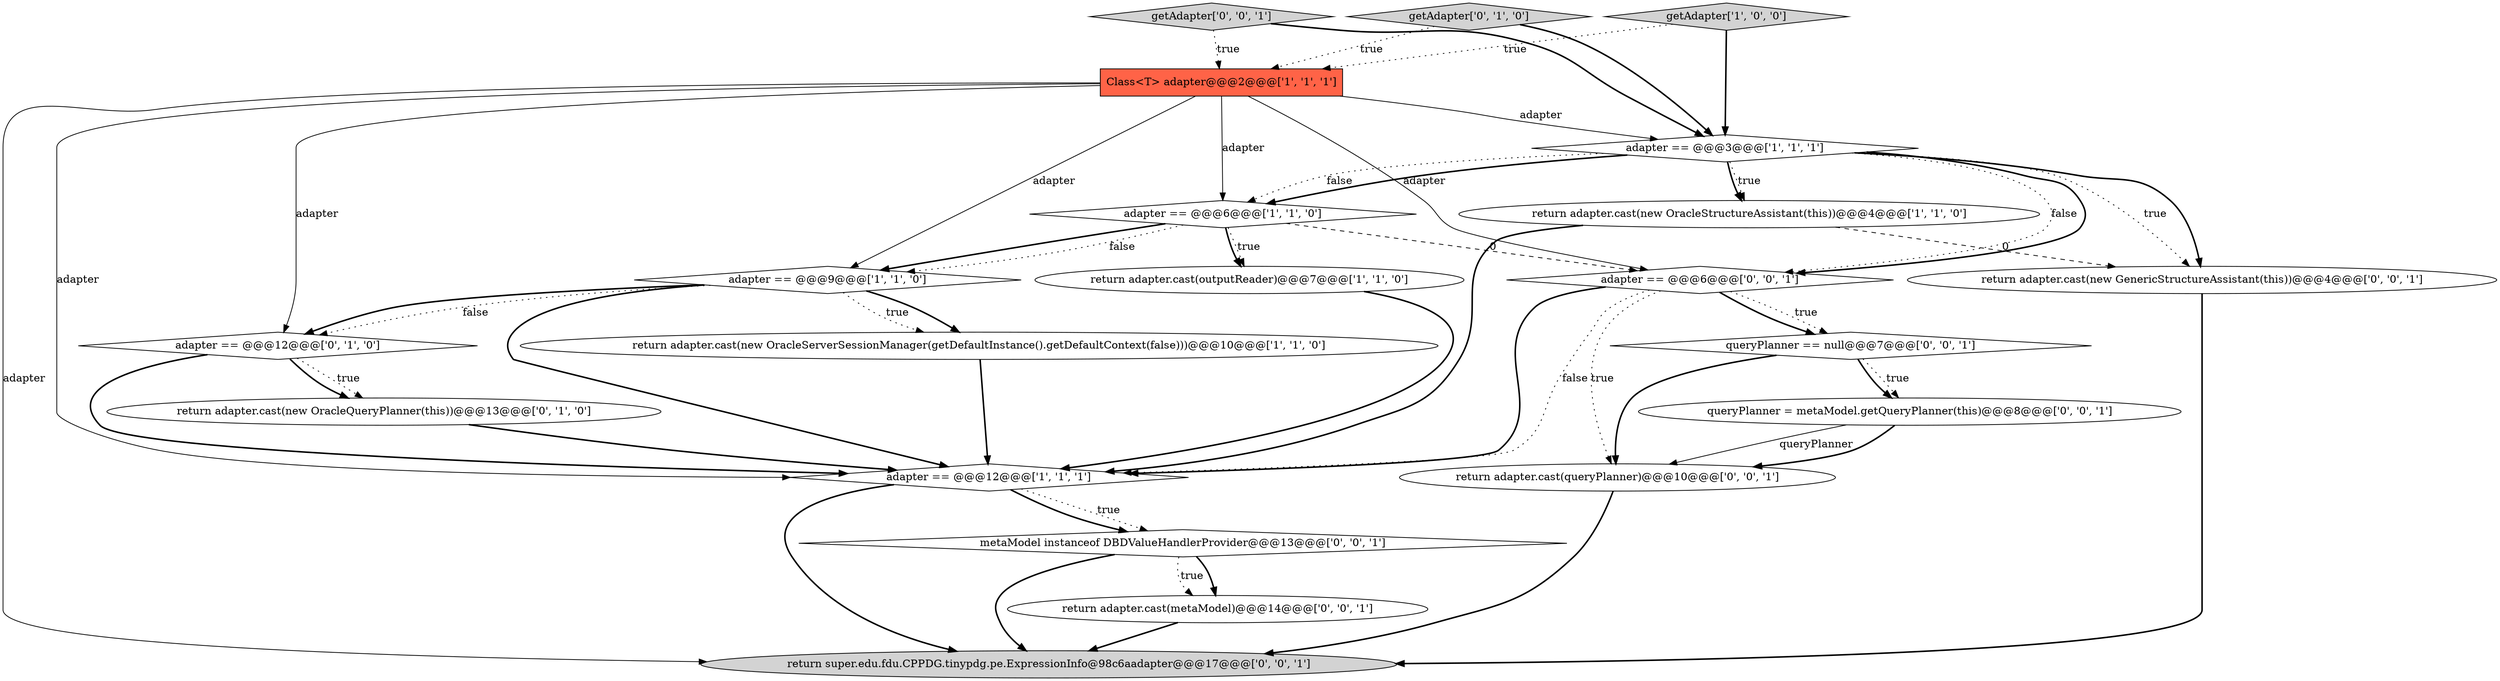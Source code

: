 digraph {
0 [style = filled, label = "Class<T> adapter@@@2@@@['1', '1', '1']", fillcolor = tomato, shape = box image = "AAA0AAABBB1BBB"];
11 [style = filled, label = "adapter == @@@12@@@['0', '1', '0']", fillcolor = white, shape = diamond image = "AAA1AAABBB2BBB"];
19 [style = filled, label = "return adapter.cast(queryPlanner)@@@10@@@['0', '0', '1']", fillcolor = white, shape = ellipse image = "AAA0AAABBB3BBB"];
13 [style = filled, label = "return super.edu.fdu.CPPDG.tinypdg.pe.ExpressionInfo@98c6aadapter@@@17@@@['0', '0', '1']", fillcolor = lightgray, shape = ellipse image = "AAA0AAABBB3BBB"];
15 [style = filled, label = "metaModel instanceof DBDValueHandlerProvider@@@13@@@['0', '0', '1']", fillcolor = white, shape = diamond image = "AAA0AAABBB3BBB"];
7 [style = filled, label = "adapter == @@@12@@@['1', '1', '1']", fillcolor = white, shape = diamond image = "AAA0AAABBB1BBB"];
2 [style = filled, label = "return adapter.cast(new OracleServerSessionManager(getDefaultInstance().getDefaultContext(false)))@@@10@@@['1', '1', '0']", fillcolor = white, shape = ellipse image = "AAA0AAABBB1BBB"];
8 [style = filled, label = "return adapter.cast(new OracleStructureAssistant(this))@@@4@@@['1', '1', '0']", fillcolor = white, shape = ellipse image = "AAA0AAABBB1BBB"];
18 [style = filled, label = "queryPlanner = metaModel.getQueryPlanner(this)@@@8@@@['0', '0', '1']", fillcolor = white, shape = ellipse image = "AAA0AAABBB3BBB"];
10 [style = filled, label = "getAdapter['0', '1', '0']", fillcolor = lightgray, shape = diamond image = "AAA0AAABBB2BBB"];
12 [style = filled, label = "return adapter.cast(metaModel)@@@14@@@['0', '0', '1']", fillcolor = white, shape = ellipse image = "AAA0AAABBB3BBB"];
14 [style = filled, label = "getAdapter['0', '0', '1']", fillcolor = lightgray, shape = diamond image = "AAA0AAABBB3BBB"];
6 [style = filled, label = "adapter == @@@6@@@['1', '1', '0']", fillcolor = white, shape = diamond image = "AAA0AAABBB1BBB"];
17 [style = filled, label = "return adapter.cast(new GenericStructureAssistant(this))@@@4@@@['0', '0', '1']", fillcolor = white, shape = ellipse image = "AAA0AAABBB3BBB"];
3 [style = filled, label = "getAdapter['1', '0', '0']", fillcolor = lightgray, shape = diamond image = "AAA0AAABBB1BBB"];
5 [style = filled, label = "adapter == @@@9@@@['1', '1', '0']", fillcolor = white, shape = diamond image = "AAA0AAABBB1BBB"];
9 [style = filled, label = "return adapter.cast(new OracleQueryPlanner(this))@@@13@@@['0', '1', '0']", fillcolor = white, shape = ellipse image = "AAA1AAABBB2BBB"];
4 [style = filled, label = "return adapter.cast(outputReader)@@@7@@@['1', '1', '0']", fillcolor = white, shape = ellipse image = "AAA0AAABBB1BBB"];
16 [style = filled, label = "queryPlanner == null@@@7@@@['0', '0', '1']", fillcolor = white, shape = diamond image = "AAA0AAABBB3BBB"];
1 [style = filled, label = "adapter == @@@3@@@['1', '1', '1']", fillcolor = white, shape = diamond image = "AAA0AAABBB1BBB"];
20 [style = filled, label = "adapter == @@@6@@@['0', '0', '1']", fillcolor = white, shape = diamond image = "AAA0AAABBB3BBB"];
5->2 [style = bold, label=""];
18->19 [style = solid, label="queryPlanner"];
11->9 [style = dotted, label="true"];
14->0 [style = dotted, label="true"];
0->7 [style = solid, label="adapter"];
1->8 [style = dotted, label="true"];
4->7 [style = bold, label=""];
6->4 [style = bold, label=""];
20->7 [style = bold, label=""];
6->20 [style = dashed, label="0"];
20->16 [style = bold, label=""];
2->7 [style = bold, label=""];
16->18 [style = bold, label=""];
15->12 [style = bold, label=""];
16->19 [style = bold, label=""];
16->18 [style = dotted, label="true"];
1->8 [style = bold, label=""];
0->1 [style = solid, label="adapter"];
5->11 [style = dotted, label="false"];
11->9 [style = bold, label=""];
1->20 [style = dotted, label="false"];
20->7 [style = dotted, label="false"];
10->0 [style = dotted, label="true"];
1->17 [style = dotted, label="true"];
20->16 [style = dotted, label="true"];
1->6 [style = bold, label=""];
3->1 [style = bold, label=""];
19->13 [style = bold, label=""];
12->13 [style = bold, label=""];
11->7 [style = bold, label=""];
3->0 [style = dotted, label="true"];
7->13 [style = bold, label=""];
14->1 [style = bold, label=""];
10->1 [style = bold, label=""];
6->4 [style = dotted, label="true"];
0->13 [style = solid, label="adapter"];
6->5 [style = dotted, label="false"];
5->11 [style = bold, label=""];
18->19 [style = bold, label=""];
7->15 [style = dotted, label="true"];
17->13 [style = bold, label=""];
1->17 [style = bold, label=""];
15->13 [style = bold, label=""];
6->5 [style = bold, label=""];
0->6 [style = solid, label="adapter"];
1->6 [style = dotted, label="false"];
8->7 [style = bold, label=""];
0->11 [style = solid, label="adapter"];
7->15 [style = bold, label=""];
20->19 [style = dotted, label="true"];
0->5 [style = solid, label="adapter"];
1->20 [style = bold, label=""];
0->20 [style = solid, label="adapter"];
8->17 [style = dashed, label="0"];
5->2 [style = dotted, label="true"];
5->7 [style = bold, label=""];
15->12 [style = dotted, label="true"];
9->7 [style = bold, label=""];
}
